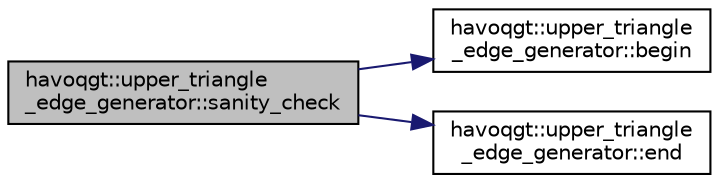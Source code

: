 digraph "havoqgt::upper_triangle_edge_generator::sanity_check"
{
  edge [fontname="Helvetica",fontsize="10",labelfontname="Helvetica",labelfontsize="10"];
  node [fontname="Helvetica",fontsize="10",shape=record];
  rankdir="LR";
  Node1 [label="havoqgt::upper_triangle\l_edge_generator::sanity_check",height=0.2,width=0.4,color="black", fillcolor="grey75", style="filled", fontcolor="black"];
  Node1 -> Node2 [color="midnightblue",fontsize="10",style="solid",fontname="Helvetica"];
  Node2 [label="havoqgt::upper_triangle\l_edge_generator::begin",height=0.2,width=0.4,color="black", fillcolor="white", style="filled",URL="$classhavoqgt_1_1upper__triangle__edge__generator.html#ac275c266348b1ff2bd16dc47cfac0973",tooltip="Returns the begin of the input iterator. "];
  Node1 -> Node3 [color="midnightblue",fontsize="10",style="solid",fontname="Helvetica"];
  Node3 [label="havoqgt::upper_triangle\l_edge_generator::end",height=0.2,width=0.4,color="black", fillcolor="white", style="filled",URL="$classhavoqgt_1_1upper__triangle__edge__generator.html#aabf16f4a667d865d38de87c69f054afc",tooltip="Returns the end of the input iterator. "];
}
